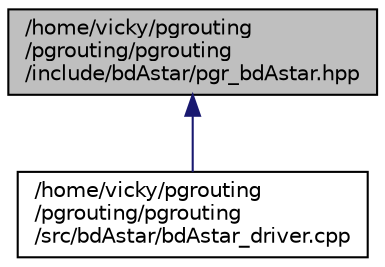 digraph "/home/vicky/pgrouting/pgrouting/pgrouting/include/bdAstar/pgr_bdAstar.hpp"
{
  edge [fontname="Helvetica",fontsize="10",labelfontname="Helvetica",labelfontsize="10"];
  node [fontname="Helvetica",fontsize="10",shape=record];
  Node1 [label="/home/vicky/pgrouting\l/pgrouting/pgrouting\l/include/bdAstar/pgr_bdAstar.hpp",height=0.2,width=0.4,color="black", fillcolor="grey75", style="filled", fontcolor="black"];
  Node1 -> Node2 [dir="back",color="midnightblue",fontsize="10",style="solid",fontname="Helvetica"];
  Node2 [label="/home/vicky/pgrouting\l/pgrouting/pgrouting\l/src/bdAstar/bdAstar_driver.cpp",height=0.2,width=0.4,color="black", fillcolor="white", style="filled",URL="$bdAstar__driver_8cpp.html"];
}
